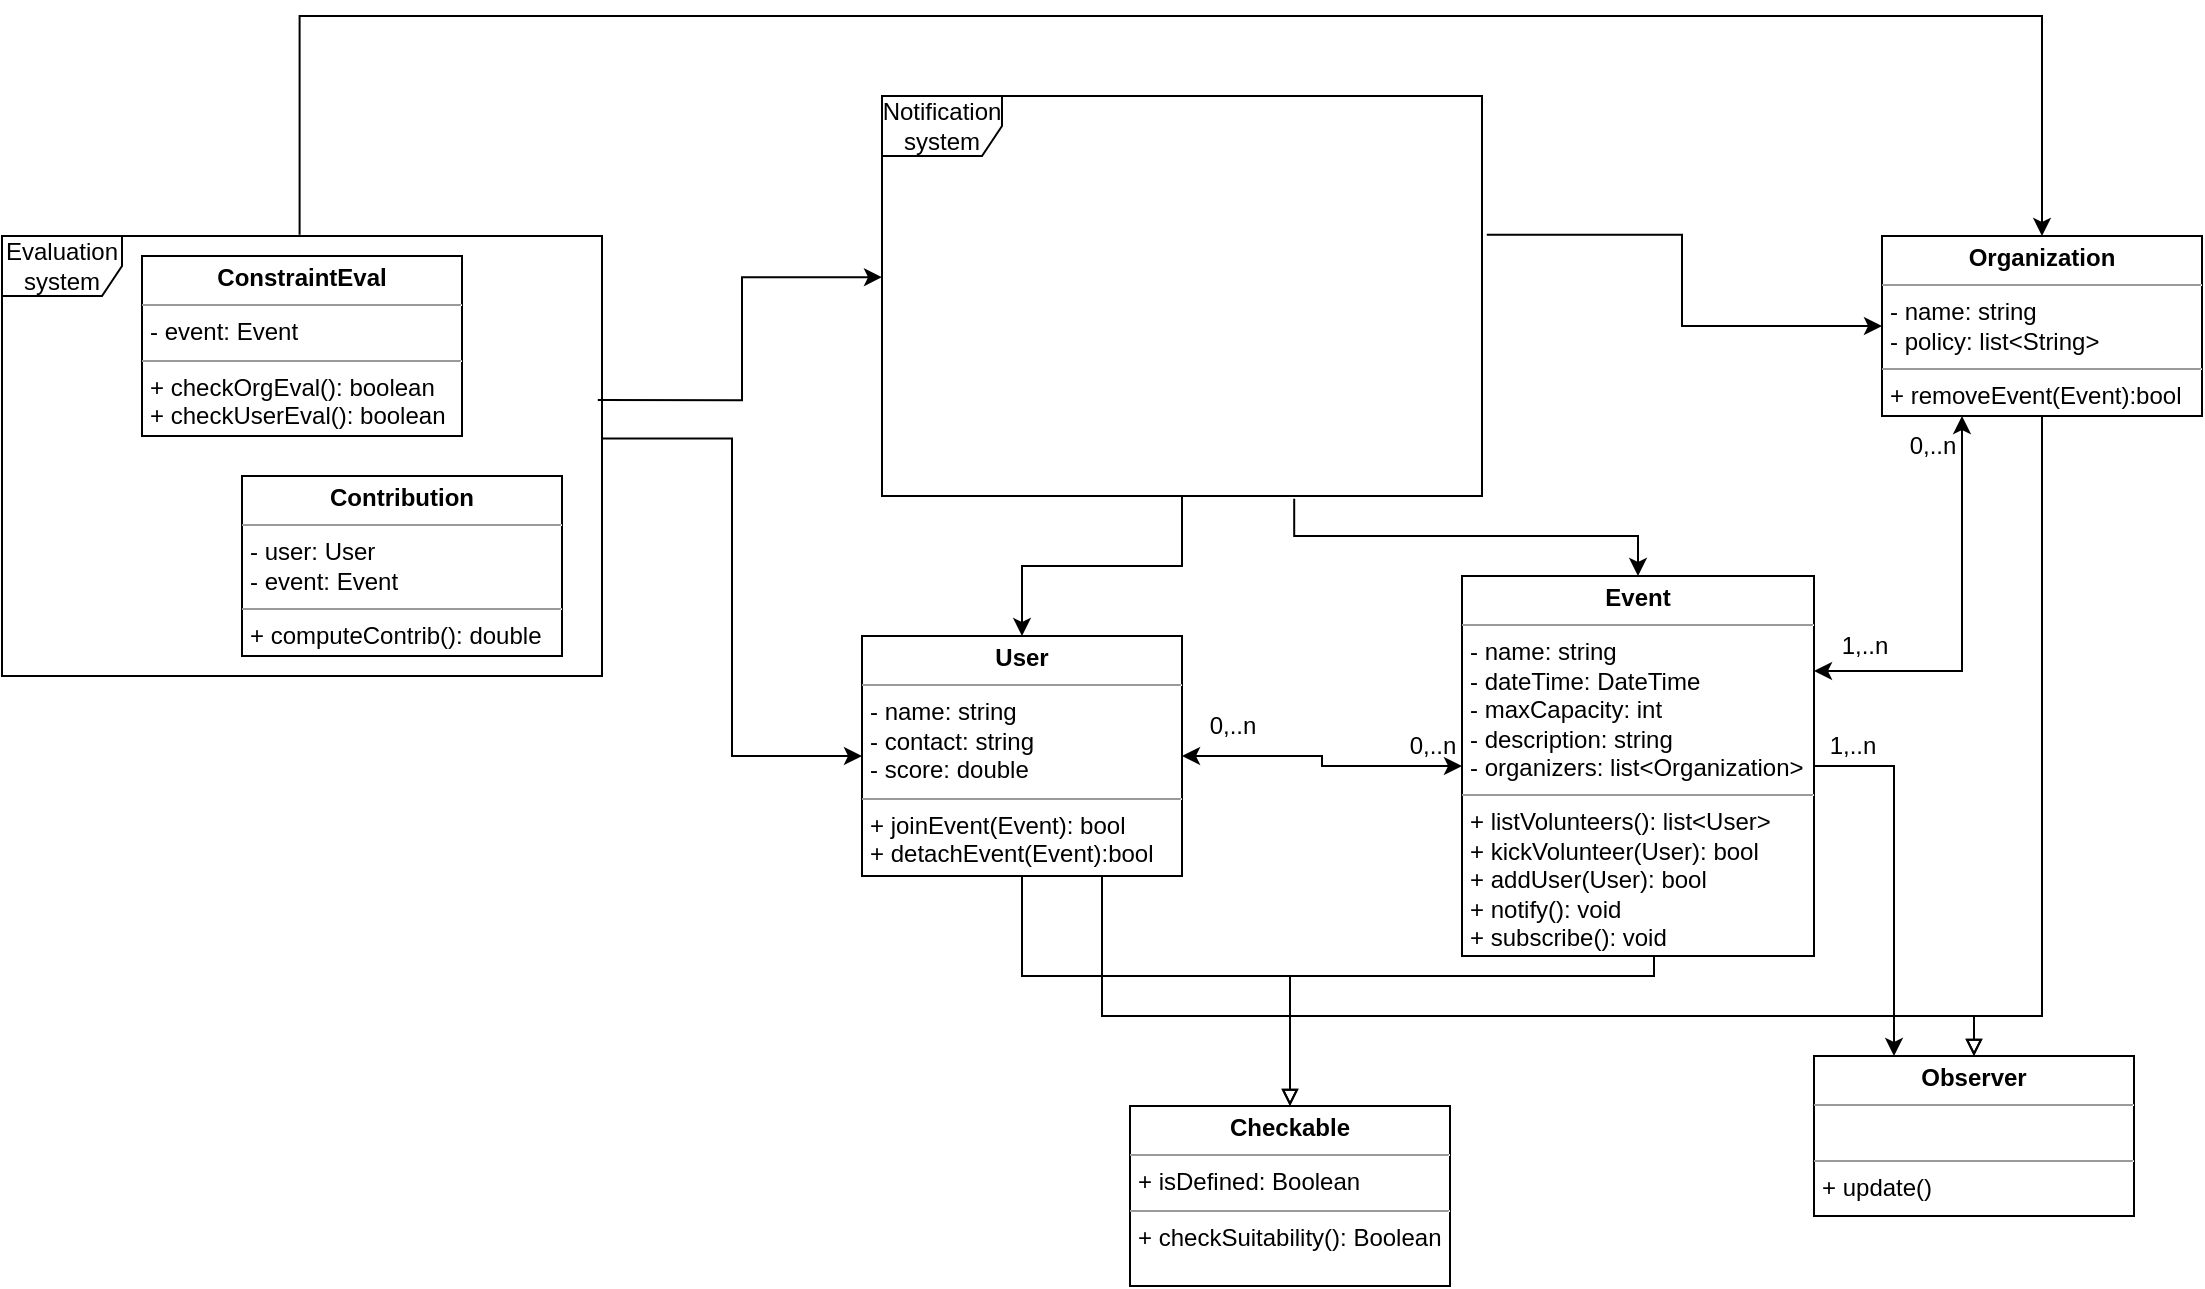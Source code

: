 <mxfile version="21.2.3" type="github">
  <diagram name="Pagina-1" id="J8G7F-VVHmofS4jds_gC">
    <mxGraphModel dx="1669" dy="523" grid="1" gridSize="10" guides="1" tooltips="1" connect="1" arrows="1" fold="1" page="1" pageScale="1" pageWidth="827" pageHeight="1169" math="0" shadow="0">
      <root>
        <mxCell id="0" />
        <mxCell id="1" parent="0" />
        <mxCell id="OPq78O7QUzrDkV6cDNBR-7" style="edgeStyle=orthogonalEdgeStyle;rounded=0;orthogonalLoop=1;jettySize=auto;html=1;exitX=0.5;exitY=1;exitDx=0;exitDy=0;entryX=0.5;entryY=0;entryDx=0;entryDy=0;endArrow=block;endFill=0;" edge="1" parent="1" source="OPq78O7QUzrDkV6cDNBR-1" target="OPq78O7QUzrDkV6cDNBR-6">
          <mxGeometry relative="1" as="geometry">
            <Array as="points">
              <mxPoint x="200" y="520" />
              <mxPoint x="334" y="520" />
            </Array>
          </mxGeometry>
        </mxCell>
        <mxCell id="OPq78O7QUzrDkV6cDNBR-1" value="&lt;p style=&quot;margin:0px;margin-top:4px;text-align:center;&quot;&gt;&lt;b&gt;User&lt;/b&gt;&lt;/p&gt;&lt;hr size=&quot;1&quot;&gt;&lt;p style=&quot;margin:0px;margin-left:4px;&quot;&gt;- name: string&lt;/p&gt;&lt;p style=&quot;margin:0px;margin-left:4px;&quot;&gt;- contact: string&lt;br&gt;&lt;/p&gt;&lt;p style=&quot;margin:0px;margin-left:4px;&quot;&gt;- score: double&lt;br&gt;&lt;/p&gt;&lt;hr size=&quot;1&quot;&gt;&lt;p style=&quot;margin:0px;margin-left:4px;&quot;&gt;+ joinEvent(Event): bool&lt;/p&gt;&lt;p style=&quot;margin:0px;margin-left:4px;&quot;&gt;+ detachEvent(Event):bool&lt;/p&gt;" style="verticalAlign=top;align=left;overflow=fill;fontSize=12;fontFamily=Helvetica;html=1;whiteSpace=wrap;" vertex="1" parent="1">
          <mxGeometry x="120" y="350" width="160" height="120" as="geometry" />
        </mxCell>
        <mxCell id="OPq78O7QUzrDkV6cDNBR-8" style="edgeStyle=orthogonalEdgeStyle;rounded=0;orthogonalLoop=1;jettySize=auto;html=1;exitX=0.5;exitY=1;exitDx=0;exitDy=0;endArrow=block;endFill=0;" edge="1" parent="1" source="OPq78O7QUzrDkV6cDNBR-2" target="OPq78O7QUzrDkV6cDNBR-6">
          <mxGeometry relative="1" as="geometry">
            <Array as="points">
              <mxPoint x="516" y="520" />
              <mxPoint x="334" y="520" />
            </Array>
          </mxGeometry>
        </mxCell>
        <mxCell id="OPq78O7QUzrDkV6cDNBR-34" style="edgeStyle=orthogonalEdgeStyle;rounded=0;orthogonalLoop=1;jettySize=auto;html=1;exitX=1;exitY=0.5;exitDx=0;exitDy=0;entryX=0.25;entryY=0;entryDx=0;entryDy=0;" edge="1" parent="1" source="OPq78O7QUzrDkV6cDNBR-2" target="OPq78O7QUzrDkV6cDNBR-31">
          <mxGeometry relative="1" as="geometry" />
        </mxCell>
        <mxCell id="OPq78O7QUzrDkV6cDNBR-36" style="edgeStyle=orthogonalEdgeStyle;rounded=0;orthogonalLoop=1;jettySize=auto;html=1;exitX=0;exitY=0.5;exitDx=0;exitDy=0;entryX=1;entryY=0.5;entryDx=0;entryDy=0;startArrow=classic;startFill=1;" edge="1" parent="1" source="OPq78O7QUzrDkV6cDNBR-2" target="OPq78O7QUzrDkV6cDNBR-1">
          <mxGeometry relative="1" as="geometry" />
        </mxCell>
        <mxCell id="OPq78O7QUzrDkV6cDNBR-2" value="&lt;p style=&quot;margin:0px;margin-top:4px;text-align:center;&quot;&gt;&lt;b&gt;Event&lt;/b&gt;&lt;/p&gt;&lt;hr size=&quot;1&quot;&gt;&lt;p style=&quot;margin:0px;margin-left:4px;&quot;&gt;- name: string&lt;/p&gt;&lt;p style=&quot;margin:0px;margin-left:4px;&quot;&gt;- dateTime: DateTime&lt;br&gt;&lt;/p&gt;&lt;p style=&quot;margin:0px;margin-left:4px;&quot;&gt;- maxCapacity: int&lt;br&gt;&lt;/p&gt;&lt;p style=&quot;margin:0px;margin-left:4px;&quot;&gt;- description: string&lt;/p&gt;&lt;p style=&quot;margin:0px;margin-left:4px;&quot;&gt;- organizers: list&amp;lt;Organization&amp;gt;&lt;/p&gt;&lt;hr size=&quot;1&quot;&gt;&lt;p style=&quot;margin:0px;margin-left:4px;&quot;&gt;+ listVolunteers(): list&amp;lt;User&amp;gt;&lt;/p&gt;&lt;p style=&quot;margin:0px;margin-left:4px;&quot;&gt;+ kickVolunteer(User): bool&lt;/p&gt;&lt;p style=&quot;margin:0px;margin-left:4px;&quot;&gt;+ addUser(User): bool&lt;/p&gt;&lt;p style=&quot;border-color: var(--border-color); margin: 0px 0px 0px 4px;&quot;&gt;+ notify(): void&lt;/p&gt;&lt;p style=&quot;border-color: var(--border-color); margin: 0px 0px 0px 4px;&quot;&gt;+ subscribe(): void&lt;/p&gt;" style="verticalAlign=top;align=left;overflow=fill;fontSize=12;fontFamily=Helvetica;html=1;whiteSpace=wrap;" vertex="1" parent="1">
          <mxGeometry x="420" y="320" width="176" height="190" as="geometry" />
        </mxCell>
        <mxCell id="OPq78O7QUzrDkV6cDNBR-6" value="&lt;p style=&quot;margin:0px;margin-top:4px;text-align:center;&quot;&gt;&lt;b&gt;Checkable&lt;/b&gt;&lt;/p&gt;&lt;hr size=&quot;1&quot;&gt;&lt;p style=&quot;margin:0px;margin-left:4px;&quot;&gt;+ isDefined: Boolean&lt;/p&gt;&lt;hr size=&quot;1&quot;&gt;&lt;p style=&quot;margin:0px;margin-left:4px;&quot;&gt;+ checkSuitability(): Boolean&lt;/p&gt;" style="verticalAlign=top;align=left;overflow=fill;fontSize=12;fontFamily=Helvetica;html=1;whiteSpace=wrap;" vertex="1" parent="1">
          <mxGeometry x="254" y="585" width="160" height="90" as="geometry" />
        </mxCell>
        <mxCell id="OPq78O7QUzrDkV6cDNBR-39" style="edgeStyle=orthogonalEdgeStyle;rounded=0;orthogonalLoop=1;jettySize=auto;html=1;exitX=0.25;exitY=1;exitDx=0;exitDy=0;entryX=1;entryY=0.25;entryDx=0;entryDy=0;startArrow=classic;startFill=1;" edge="1" parent="1" source="OPq78O7QUzrDkV6cDNBR-11" target="OPq78O7QUzrDkV6cDNBR-2">
          <mxGeometry relative="1" as="geometry" />
        </mxCell>
        <mxCell id="OPq78O7QUzrDkV6cDNBR-11" value="&lt;p style=&quot;margin:0px;margin-top:4px;text-align:center;&quot;&gt;&lt;b&gt;Organization&lt;/b&gt;&lt;/p&gt;&lt;hr size=&quot;1&quot;&gt;&lt;p style=&quot;margin:0px;margin-left:4px;&quot;&gt;- name: string&lt;/p&gt;&lt;p style=&quot;margin:0px;margin-left:4px;&quot;&gt;- policy: list&amp;lt;String&amp;gt;&lt;/p&gt;&lt;hr style=&quot;border-color: var(--border-color);&quot; size=&quot;1&quot;&gt;&lt;p style=&quot;border-color: var(--border-color); margin: 0px 0px 0px 4px;&quot;&gt;+ removeEvent(Event):bool&lt;/p&gt;" style="verticalAlign=top;align=left;overflow=fill;fontSize=12;fontFamily=Helvetica;html=1;whiteSpace=wrap;" vertex="1" parent="1">
          <mxGeometry x="630" y="150" width="160" height="90" as="geometry" />
        </mxCell>
        <mxCell id="OPq78O7QUzrDkV6cDNBR-13" value="" style="edgeStyle=orthogonalEdgeStyle;rounded=0;orthogonalLoop=1;jettySize=auto;html=1;" edge="1" parent="1" source="OPq78O7QUzrDkV6cDNBR-12" target="OPq78O7QUzrDkV6cDNBR-1">
          <mxGeometry relative="1" as="geometry" />
        </mxCell>
        <mxCell id="OPq78O7QUzrDkV6cDNBR-15" value="" style="edgeStyle=orthogonalEdgeStyle;rounded=0;orthogonalLoop=1;jettySize=auto;html=1;entryX=0.5;entryY=0;entryDx=0;entryDy=0;exitX=0.687;exitY=1.007;exitDx=0;exitDy=0;exitPerimeter=0;" edge="1" parent="1" source="OPq78O7QUzrDkV6cDNBR-12" target="OPq78O7QUzrDkV6cDNBR-2">
          <mxGeometry relative="1" as="geometry">
            <mxPoint x="476" y="200" as="targetPoint" />
          </mxGeometry>
        </mxCell>
        <mxCell id="OPq78O7QUzrDkV6cDNBR-17" value="" style="edgeStyle=orthogonalEdgeStyle;rounded=0;orthogonalLoop=1;jettySize=auto;html=1;entryX=0;entryY=0.5;entryDx=0;entryDy=0;exitX=1.008;exitY=0.347;exitDx=0;exitDy=0;exitPerimeter=0;" edge="1" parent="1" source="OPq78O7QUzrDkV6cDNBR-12" target="OPq78O7QUzrDkV6cDNBR-11">
          <mxGeometry relative="1" as="geometry">
            <mxPoint x="600" y="180" as="targetPoint" />
          </mxGeometry>
        </mxCell>
        <mxCell id="OPq78O7QUzrDkV6cDNBR-12" value="Notification system" style="shape=umlFrame;whiteSpace=wrap;html=1;pointerEvents=0;" vertex="1" parent="1">
          <mxGeometry x="130" y="80" width="300" height="200" as="geometry" />
        </mxCell>
        <mxCell id="OPq78O7QUzrDkV6cDNBR-18" value="Evaluation&lt;br&gt;system" style="shape=umlFrame;whiteSpace=wrap;html=1;pointerEvents=0;" vertex="1" parent="1">
          <mxGeometry x="-310" y="150" width="300" height="220" as="geometry" />
        </mxCell>
        <mxCell id="OPq78O7QUzrDkV6cDNBR-19" value="" style="edgeStyle=orthogonalEdgeStyle;rounded=0;orthogonalLoop=1;jettySize=auto;html=1;exitX=1;exitY=0.46;exitDx=0;exitDy=0;exitPerimeter=0;entryX=0;entryY=0.5;entryDx=0;entryDy=0;" edge="1" parent="1" source="OPq78O7QUzrDkV6cDNBR-18" target="OPq78O7QUzrDkV6cDNBR-1">
          <mxGeometry relative="1" as="geometry">
            <mxPoint x="290" y="290" as="sourcePoint" />
            <mxPoint x="210" y="360" as="targetPoint" />
          </mxGeometry>
        </mxCell>
        <mxCell id="OPq78O7QUzrDkV6cDNBR-20" value="" style="edgeStyle=orthogonalEdgeStyle;rounded=0;orthogonalLoop=1;jettySize=auto;html=1;exitX=0.993;exitY=0.373;exitDx=0;exitDy=0;exitPerimeter=0;entryX=0;entryY=0.453;entryDx=0;entryDy=0;entryPerimeter=0;" edge="1" parent="1" source="OPq78O7QUzrDkV6cDNBR-18" target="OPq78O7QUzrDkV6cDNBR-12">
          <mxGeometry relative="1" as="geometry">
            <mxPoint y="272" as="sourcePoint" />
            <mxPoint x="130" y="405" as="targetPoint" />
          </mxGeometry>
        </mxCell>
        <mxCell id="OPq78O7QUzrDkV6cDNBR-22" value="&lt;p style=&quot;margin:0px;margin-top:4px;text-align:center;&quot;&gt;&lt;b&gt;Contribution&lt;/b&gt;&lt;/p&gt;&lt;hr size=&quot;1&quot;&gt;&lt;p style=&quot;margin:0px;margin-left:4px;&quot;&gt;- user: User&lt;/p&gt;&lt;p style=&quot;margin:0px;margin-left:4px;&quot;&gt;- event: Event&lt;/p&gt;&lt;hr size=&quot;1&quot;&gt;&lt;p style=&quot;margin:0px;margin-left:4px;&quot;&gt;+ computeContrib(): double&lt;/p&gt;" style="verticalAlign=top;align=left;overflow=fill;fontSize=12;fontFamily=Helvetica;html=1;whiteSpace=wrap;" vertex="1" parent="1">
          <mxGeometry x="-190" y="270" width="160" height="90" as="geometry" />
        </mxCell>
        <mxCell id="OPq78O7QUzrDkV6cDNBR-23" value="" style="edgeStyle=orthogonalEdgeStyle;rounded=0;orthogonalLoop=1;jettySize=auto;html=1;exitX=0.496;exitY=-0.003;exitDx=0;exitDy=0;exitPerimeter=0;entryX=0.5;entryY=0;entryDx=0;entryDy=0;" edge="1" parent="1" source="OPq78O7QUzrDkV6cDNBR-18" target="OPq78O7QUzrDkV6cDNBR-11">
          <mxGeometry relative="1" as="geometry">
            <mxPoint x="-2" y="255" as="sourcePoint" />
            <mxPoint x="140" y="181" as="targetPoint" />
            <Array as="points">
              <mxPoint x="-161" y="40" />
              <mxPoint x="710" y="40" />
            </Array>
          </mxGeometry>
        </mxCell>
        <mxCell id="OPq78O7QUzrDkV6cDNBR-24" value="&lt;p style=&quot;margin:0px;margin-top:4px;text-align:center;&quot;&gt;&lt;b&gt;ConstraintEval&lt;/b&gt;&lt;/p&gt;&lt;hr size=&quot;1&quot;&gt;&lt;p style=&quot;margin:0px;margin-left:4px;&quot;&gt;&lt;span style=&quot;background-color: initial;&quot;&gt;- event: Event&lt;/span&gt;&lt;br&gt;&lt;/p&gt;&lt;hr size=&quot;1&quot;&gt;&lt;p style=&quot;margin:0px;margin-left:4px;&quot;&gt;+ checkOrgEval(): boolean&lt;/p&gt;&lt;p style=&quot;margin:0px;margin-left:4px;&quot;&gt;+ checkUserEval(): boolean&lt;/p&gt;" style="verticalAlign=top;align=left;overflow=fill;fontSize=12;fontFamily=Helvetica;html=1;whiteSpace=wrap;" vertex="1" parent="1">
          <mxGeometry x="-240" y="160" width="160" height="90" as="geometry" />
        </mxCell>
        <mxCell id="OPq78O7QUzrDkV6cDNBR-31" value="&lt;p style=&quot;margin:0px;margin-top:4px;text-align:center;&quot;&gt;&lt;b&gt;Observer&lt;/b&gt;&lt;/p&gt;&lt;hr size=&quot;1&quot;&gt;&lt;p style=&quot;margin:0px;margin-left:4px;&quot;&gt;&lt;br&gt;&lt;/p&gt;&lt;hr size=&quot;1&quot;&gt;&lt;p style=&quot;margin:0px;margin-left:4px;&quot;&gt;+ update()&lt;/p&gt;" style="verticalAlign=top;align=left;overflow=fill;fontSize=12;fontFamily=Helvetica;html=1;whiteSpace=wrap;" vertex="1" parent="1">
          <mxGeometry x="596" y="560" width="160" height="80" as="geometry" />
        </mxCell>
        <mxCell id="OPq78O7QUzrDkV6cDNBR-32" style="edgeStyle=orthogonalEdgeStyle;rounded=0;orthogonalLoop=1;jettySize=auto;html=1;exitX=0.5;exitY=1;exitDx=0;exitDy=0;endArrow=block;endFill=0;entryX=0.5;entryY=0;entryDx=0;entryDy=0;" edge="1" parent="1" source="OPq78O7QUzrDkV6cDNBR-11" target="OPq78O7QUzrDkV6cDNBR-31">
          <mxGeometry relative="1" as="geometry">
            <mxPoint x="526" y="490" as="sourcePoint" />
            <mxPoint x="344" y="595" as="targetPoint" />
            <Array as="points">
              <mxPoint x="710" y="540" />
              <mxPoint x="676" y="540" />
            </Array>
          </mxGeometry>
        </mxCell>
        <mxCell id="OPq78O7QUzrDkV6cDNBR-33" style="edgeStyle=orthogonalEdgeStyle;rounded=0;orthogonalLoop=1;jettySize=auto;html=1;exitX=0.75;exitY=1;exitDx=0;exitDy=0;endArrow=block;endFill=0;entryX=0.5;entryY=0;entryDx=0;entryDy=0;" edge="1" parent="1" source="OPq78O7QUzrDkV6cDNBR-1" target="OPq78O7QUzrDkV6cDNBR-31">
          <mxGeometry relative="1" as="geometry">
            <mxPoint x="720" y="250" as="sourcePoint" />
            <mxPoint x="686" y="570" as="targetPoint" />
            <Array as="points">
              <mxPoint x="240" y="540" />
              <mxPoint x="676" y="540" />
            </Array>
          </mxGeometry>
        </mxCell>
        <mxCell id="OPq78O7QUzrDkV6cDNBR-35" value="1,..n" style="text;html=1;align=center;verticalAlign=middle;resizable=0;points=[];autosize=1;strokeColor=none;fillColor=none;" vertex="1" parent="1">
          <mxGeometry x="590" y="390" width="50" height="30" as="geometry" />
        </mxCell>
        <mxCell id="OPq78O7QUzrDkV6cDNBR-37" value="0,..n" style="text;html=1;align=center;verticalAlign=middle;resizable=0;points=[];autosize=1;strokeColor=none;fillColor=none;" vertex="1" parent="1">
          <mxGeometry x="380" y="390" width="50" height="30" as="geometry" />
        </mxCell>
        <mxCell id="OPq78O7QUzrDkV6cDNBR-38" value="0,..n" style="text;html=1;align=center;verticalAlign=middle;resizable=0;points=[];autosize=1;strokeColor=none;fillColor=none;" vertex="1" parent="1">
          <mxGeometry x="280" y="380" width="50" height="30" as="geometry" />
        </mxCell>
        <mxCell id="OPq78O7QUzrDkV6cDNBR-40" value="1,..n" style="text;html=1;align=center;verticalAlign=middle;resizable=0;points=[];autosize=1;strokeColor=none;fillColor=none;" vertex="1" parent="1">
          <mxGeometry x="596" y="340" width="50" height="30" as="geometry" />
        </mxCell>
        <mxCell id="OPq78O7QUzrDkV6cDNBR-41" value="0,..n" style="text;html=1;align=center;verticalAlign=middle;resizable=0;points=[];autosize=1;strokeColor=none;fillColor=none;" vertex="1" parent="1">
          <mxGeometry x="630" y="240" width="50" height="30" as="geometry" />
        </mxCell>
      </root>
    </mxGraphModel>
  </diagram>
</mxfile>
